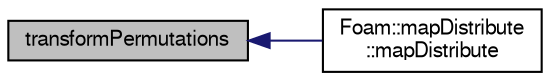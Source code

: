 digraph "transformPermutations"
{
  bgcolor="transparent";
  edge [fontname="FreeSans",fontsize="10",labelfontname="FreeSans",labelfontsize="10"];
  node [fontname="FreeSans",fontsize="10",shape=record];
  rankdir="LR";
  Node1 [label="transformPermutations",height=0.2,width=0.4,color="black", fillcolor="grey75", style="filled" fontcolor="black"];
  Node1 -> Node2 [dir="back",color="midnightblue",fontsize="10",style="solid",fontname="FreeSans"];
  Node2 [label="Foam::mapDistribute\l::mapDistribute",height=0.2,width=0.4,color="black",URL="$a01363.html#a4af5642c1791f236e1889e416042fb37",tooltip="Construct from list of (possibly remote) untransformed elements. "];
}
